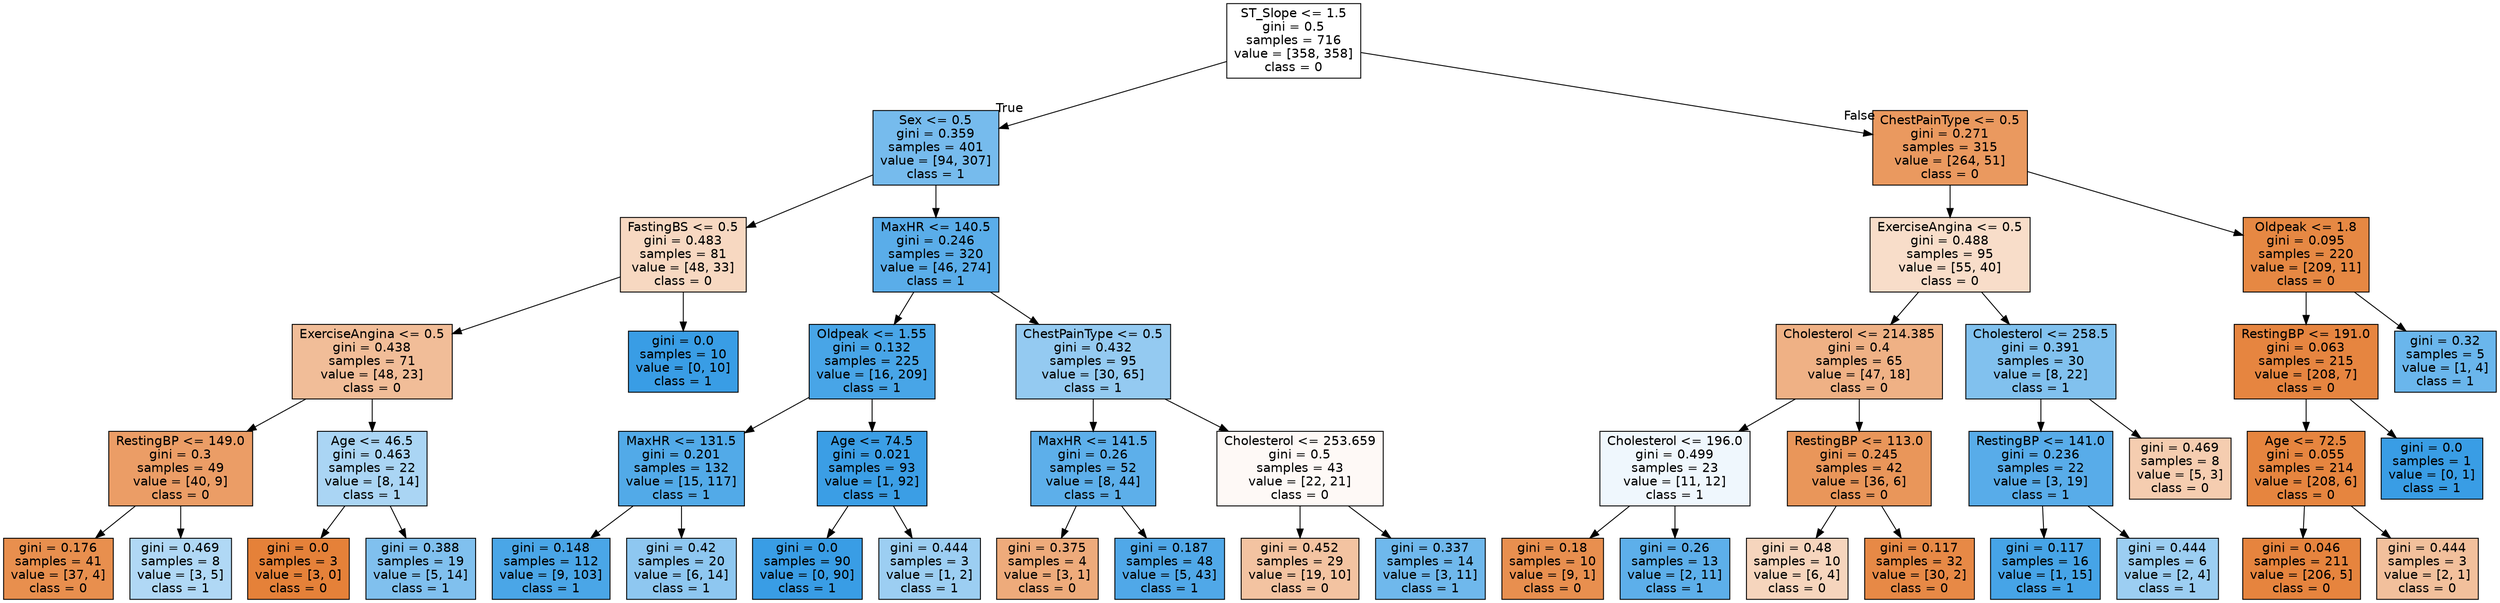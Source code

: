 digraph Tree {
node [shape=box, style="filled", color="black", fontname="helvetica"] ;
edge [fontname="helvetica"] ;
0 [label="ST_Slope <= 1.5\ngini = 0.5\nsamples = 716\nvalue = [358, 358]\nclass = 0", fillcolor="#ffffff"] ;
1 [label="Sex <= 0.5\ngini = 0.359\nsamples = 401\nvalue = [94, 307]\nclass = 1", fillcolor="#76bbed"] ;
0 -> 1 [labeldistance=2.5, labelangle=45, headlabel="True"] ;
2 [label="FastingBS <= 0.5\ngini = 0.483\nsamples = 81\nvalue = [48, 33]\nclass = 0", fillcolor="#f7d8c1"] ;
1 -> 2 ;
3 [label="ExerciseAngina <= 0.5\ngini = 0.438\nsamples = 71\nvalue = [48, 23]\nclass = 0", fillcolor="#f1bd98"] ;
2 -> 3 ;
4 [label="RestingBP <= 149.0\ngini = 0.3\nsamples = 49\nvalue = [40, 9]\nclass = 0", fillcolor="#eb9d66"] ;
3 -> 4 ;
5 [label="gini = 0.176\nsamples = 41\nvalue = [37, 4]\nclass = 0", fillcolor="#e88f4e"] ;
4 -> 5 ;
6 [label="gini = 0.469\nsamples = 8\nvalue = [3, 5]\nclass = 1", fillcolor="#b0d8f5"] ;
4 -> 6 ;
7 [label="Age <= 46.5\ngini = 0.463\nsamples = 22\nvalue = [8, 14]\nclass = 1", fillcolor="#aad5f4"] ;
3 -> 7 ;
8 [label="gini = 0.0\nsamples = 3\nvalue = [3, 0]\nclass = 0", fillcolor="#e58139"] ;
7 -> 8 ;
9 [label="gini = 0.388\nsamples = 19\nvalue = [5, 14]\nclass = 1", fillcolor="#80c0ee"] ;
7 -> 9 ;
10 [label="gini = 0.0\nsamples = 10\nvalue = [0, 10]\nclass = 1", fillcolor="#399de5"] ;
2 -> 10 ;
11 [label="MaxHR <= 140.5\ngini = 0.246\nsamples = 320\nvalue = [46, 274]\nclass = 1", fillcolor="#5aade9"] ;
1 -> 11 ;
12 [label="Oldpeak <= 1.55\ngini = 0.132\nsamples = 225\nvalue = [16, 209]\nclass = 1", fillcolor="#48a5e7"] ;
11 -> 12 ;
13 [label="MaxHR <= 131.5\ngini = 0.201\nsamples = 132\nvalue = [15, 117]\nclass = 1", fillcolor="#52aae8"] ;
12 -> 13 ;
14 [label="gini = 0.148\nsamples = 112\nvalue = [9, 103]\nclass = 1", fillcolor="#4aa6e7"] ;
13 -> 14 ;
15 [label="gini = 0.42\nsamples = 20\nvalue = [6, 14]\nclass = 1", fillcolor="#8ec7f0"] ;
13 -> 15 ;
16 [label="Age <= 74.5\ngini = 0.021\nsamples = 93\nvalue = [1, 92]\nclass = 1", fillcolor="#3b9ee5"] ;
12 -> 16 ;
17 [label="gini = 0.0\nsamples = 90\nvalue = [0, 90]\nclass = 1", fillcolor="#399de5"] ;
16 -> 17 ;
18 [label="gini = 0.444\nsamples = 3\nvalue = [1, 2]\nclass = 1", fillcolor="#9ccef2"] ;
16 -> 18 ;
19 [label="ChestPainType <= 0.5\ngini = 0.432\nsamples = 95\nvalue = [30, 65]\nclass = 1", fillcolor="#94caf1"] ;
11 -> 19 ;
20 [label="MaxHR <= 141.5\ngini = 0.26\nsamples = 52\nvalue = [8, 44]\nclass = 1", fillcolor="#5dafea"] ;
19 -> 20 ;
21 [label="gini = 0.375\nsamples = 4\nvalue = [3, 1]\nclass = 0", fillcolor="#eeab7b"] ;
20 -> 21 ;
22 [label="gini = 0.187\nsamples = 48\nvalue = [5, 43]\nclass = 1", fillcolor="#50a8e8"] ;
20 -> 22 ;
23 [label="Cholesterol <= 253.659\ngini = 0.5\nsamples = 43\nvalue = [22, 21]\nclass = 0", fillcolor="#fef9f6"] ;
19 -> 23 ;
24 [label="gini = 0.452\nsamples = 29\nvalue = [19, 10]\nclass = 0", fillcolor="#f3c3a1"] ;
23 -> 24 ;
25 [label="gini = 0.337\nsamples = 14\nvalue = [3, 11]\nclass = 1", fillcolor="#6fb8ec"] ;
23 -> 25 ;
26 [label="ChestPainType <= 0.5\ngini = 0.271\nsamples = 315\nvalue = [264, 51]\nclass = 0", fillcolor="#ea995f"] ;
0 -> 26 [labeldistance=2.5, labelangle=-45, headlabel="False"] ;
27 [label="ExerciseAngina <= 0.5\ngini = 0.488\nsamples = 95\nvalue = [55, 40]\nclass = 0", fillcolor="#f8ddc9"] ;
26 -> 27 ;
28 [label="Cholesterol <= 214.385\ngini = 0.4\nsamples = 65\nvalue = [47, 18]\nclass = 0", fillcolor="#efb185"] ;
27 -> 28 ;
29 [label="Cholesterol <= 196.0\ngini = 0.499\nsamples = 23\nvalue = [11, 12]\nclass = 1", fillcolor="#eff7fd"] ;
28 -> 29 ;
30 [label="gini = 0.18\nsamples = 10\nvalue = [9, 1]\nclass = 0", fillcolor="#e88f4f"] ;
29 -> 30 ;
31 [label="gini = 0.26\nsamples = 13\nvalue = [2, 11]\nclass = 1", fillcolor="#5dafea"] ;
29 -> 31 ;
32 [label="RestingBP <= 113.0\ngini = 0.245\nsamples = 42\nvalue = [36, 6]\nclass = 0", fillcolor="#e9965a"] ;
28 -> 32 ;
33 [label="gini = 0.48\nsamples = 10\nvalue = [6, 4]\nclass = 0", fillcolor="#f6d5bd"] ;
32 -> 33 ;
34 [label="gini = 0.117\nsamples = 32\nvalue = [30, 2]\nclass = 0", fillcolor="#e78946"] ;
32 -> 34 ;
35 [label="Cholesterol <= 258.5\ngini = 0.391\nsamples = 30\nvalue = [8, 22]\nclass = 1", fillcolor="#81c1ee"] ;
27 -> 35 ;
36 [label="RestingBP <= 141.0\ngini = 0.236\nsamples = 22\nvalue = [3, 19]\nclass = 1", fillcolor="#58ace9"] ;
35 -> 36 ;
37 [label="gini = 0.117\nsamples = 16\nvalue = [1, 15]\nclass = 1", fillcolor="#46a4e7"] ;
36 -> 37 ;
38 [label="gini = 0.444\nsamples = 6\nvalue = [2, 4]\nclass = 1", fillcolor="#9ccef2"] ;
36 -> 38 ;
39 [label="gini = 0.469\nsamples = 8\nvalue = [5, 3]\nclass = 0", fillcolor="#f5cdb0"] ;
35 -> 39 ;
40 [label="Oldpeak <= 1.8\ngini = 0.095\nsamples = 220\nvalue = [209, 11]\nclass = 0", fillcolor="#e68843"] ;
26 -> 40 ;
41 [label="RestingBP <= 191.0\ngini = 0.063\nsamples = 215\nvalue = [208, 7]\nclass = 0", fillcolor="#e68540"] ;
40 -> 41 ;
42 [label="Age <= 72.5\ngini = 0.055\nsamples = 214\nvalue = [208, 6]\nclass = 0", fillcolor="#e6853f"] ;
41 -> 42 ;
43 [label="gini = 0.046\nsamples = 211\nvalue = [206, 5]\nclass = 0", fillcolor="#e6843e"] ;
42 -> 43 ;
44 [label="gini = 0.444\nsamples = 3\nvalue = [2, 1]\nclass = 0", fillcolor="#f2c09c"] ;
42 -> 44 ;
45 [label="gini = 0.0\nsamples = 1\nvalue = [0, 1]\nclass = 1", fillcolor="#399de5"] ;
41 -> 45 ;
46 [label="gini = 0.32\nsamples = 5\nvalue = [1, 4]\nclass = 1", fillcolor="#6ab6ec"] ;
40 -> 46 ;
}